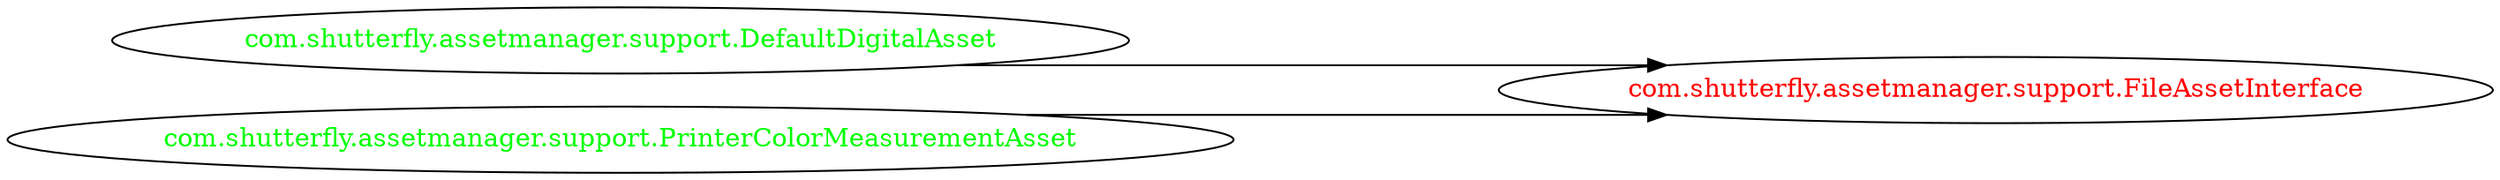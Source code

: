 digraph dependencyGraph {
 concentrate=true;
 ranksep="2.0";
 rankdir="LR"; 
 splines="ortho";
"com.shutterfly.assetmanager.support.FileAssetInterface" [fontcolor="red"];
"com.shutterfly.assetmanager.support.DefaultDigitalAsset" [ fontcolor="green" ];
"com.shutterfly.assetmanager.support.DefaultDigitalAsset"->"com.shutterfly.assetmanager.support.FileAssetInterface";
"com.shutterfly.assetmanager.support.PrinterColorMeasurementAsset" [ fontcolor="green" ];
"com.shutterfly.assetmanager.support.PrinterColorMeasurementAsset"->"com.shutterfly.assetmanager.support.FileAssetInterface";
}